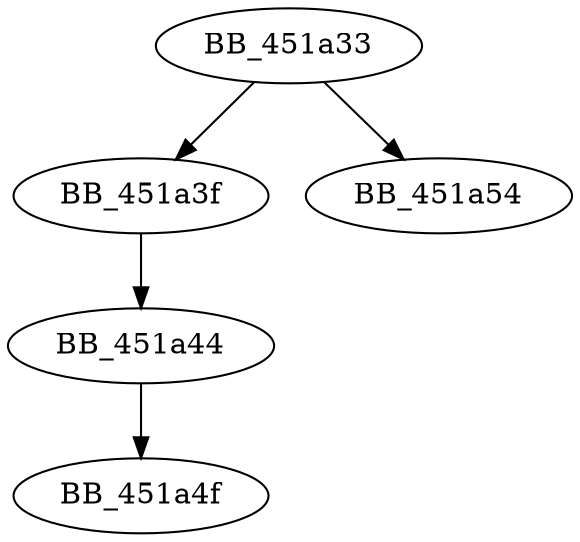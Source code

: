 DiGraph sub_451A33{
BB_451a33->BB_451a3f
BB_451a33->BB_451a54
BB_451a3f->BB_451a44
BB_451a44->BB_451a4f
}
